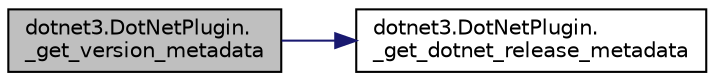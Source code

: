digraph "dotnet3.DotNetPlugin._get_version_metadata"
{
 // LATEX_PDF_SIZE
  edge [fontname="Helvetica",fontsize="10",labelfontname="Helvetica",labelfontsize="10"];
  node [fontname="Helvetica",fontsize="10",shape=record];
  rankdir="LR";
  Node1 [label="dotnet3.DotNetPlugin.\l_get_version_metadata",height=0.2,width=0.4,color="black", fillcolor="grey75", style="filled", fontcolor="black",tooltip=" "];
  Node1 -> Node2 [color="midnightblue",fontsize="10",style="solid",fontname="Helvetica"];
  Node2 [label="dotnet3.DotNetPlugin.\l_get_dotnet_release_metadata",height=0.2,width=0.4,color="black", fillcolor="white", style="filled",URL="$classdotnet3_1_1_dot_net_plugin.html#a684c8f64a9a756674c1e964cbab43f2e",tooltip=" "];
}
